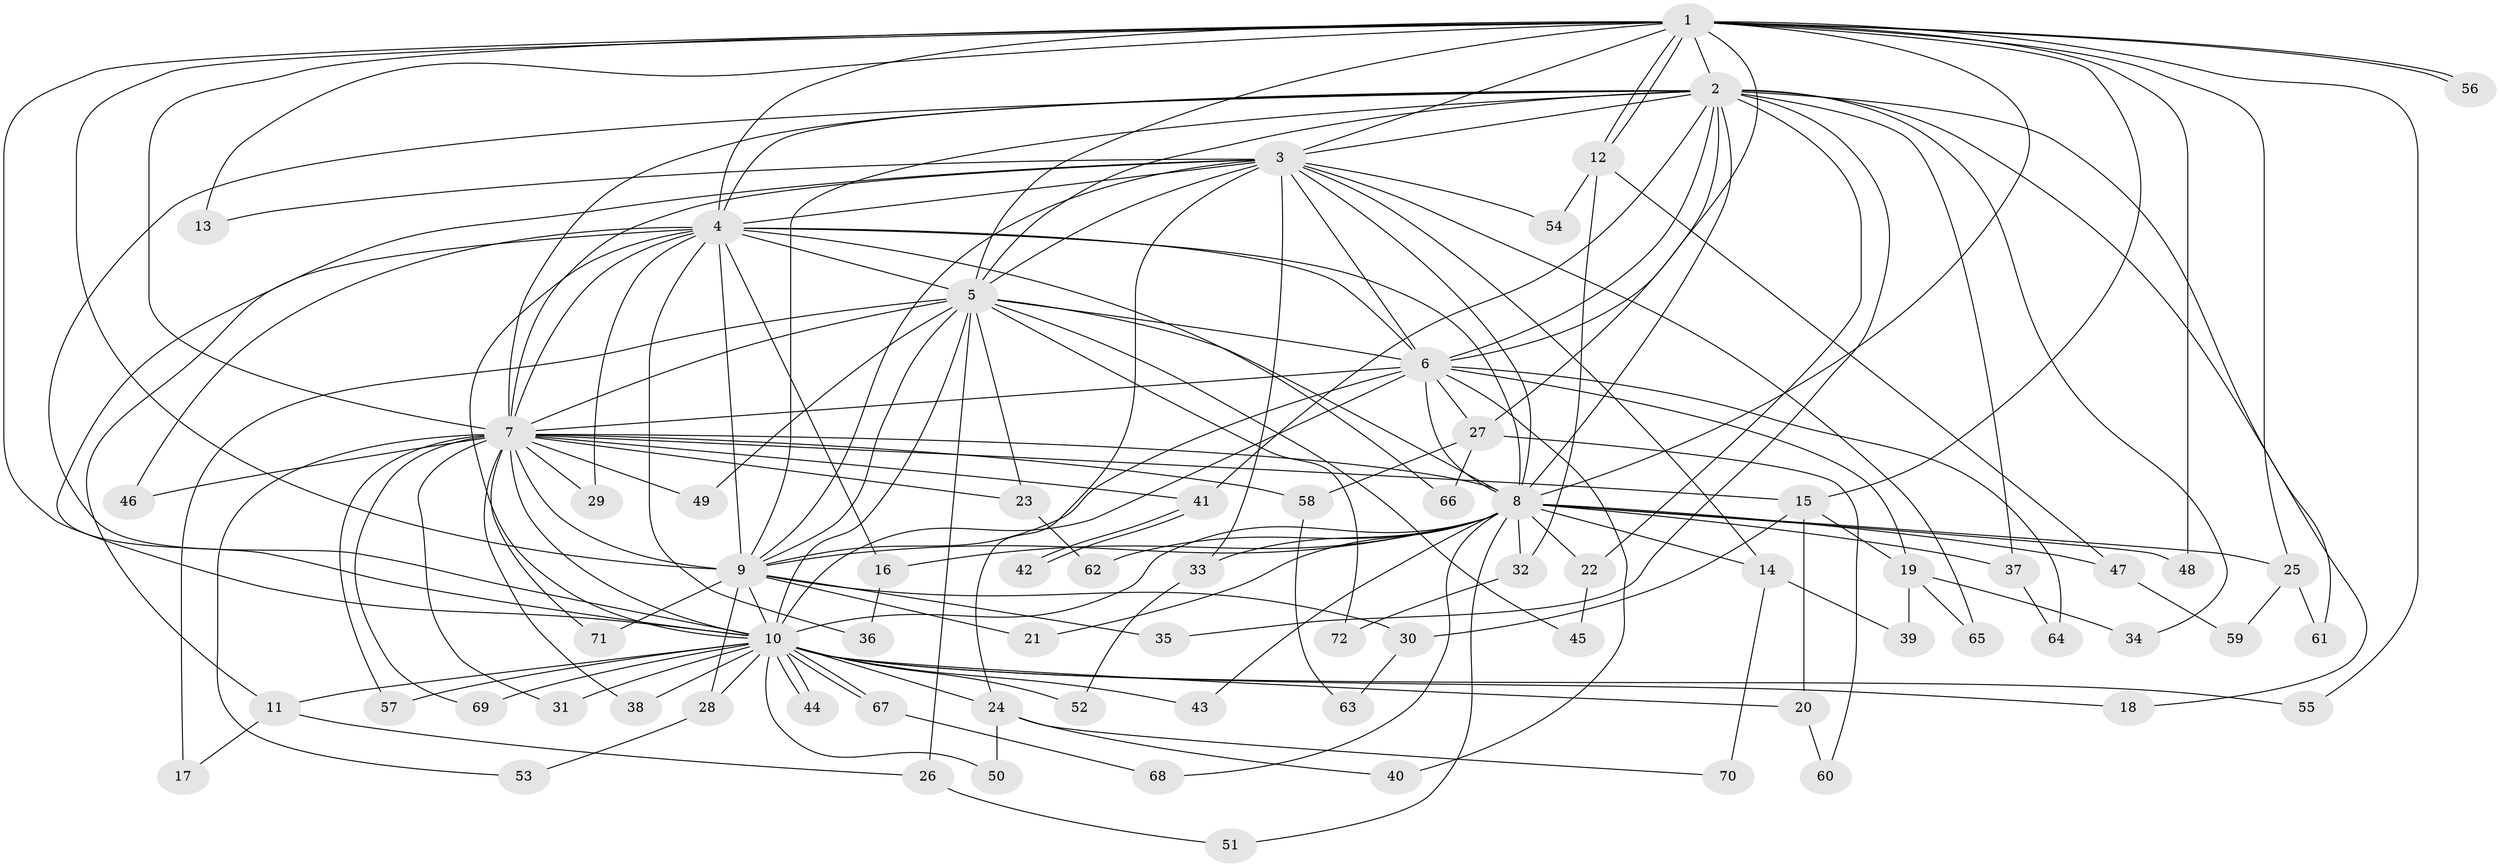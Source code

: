 // Generated by graph-tools (version 1.1) at 2025/10/02/27/25 16:10:59]
// undirected, 72 vertices, 169 edges
graph export_dot {
graph [start="1"]
  node [color=gray90,style=filled];
  1;
  2;
  3;
  4;
  5;
  6;
  7;
  8;
  9;
  10;
  11;
  12;
  13;
  14;
  15;
  16;
  17;
  18;
  19;
  20;
  21;
  22;
  23;
  24;
  25;
  26;
  27;
  28;
  29;
  30;
  31;
  32;
  33;
  34;
  35;
  36;
  37;
  38;
  39;
  40;
  41;
  42;
  43;
  44;
  45;
  46;
  47;
  48;
  49;
  50;
  51;
  52;
  53;
  54;
  55;
  56;
  57;
  58;
  59;
  60;
  61;
  62;
  63;
  64;
  65;
  66;
  67;
  68;
  69;
  70;
  71;
  72;
  1 -- 2;
  1 -- 3;
  1 -- 4;
  1 -- 5;
  1 -- 6;
  1 -- 7;
  1 -- 8;
  1 -- 9;
  1 -- 10;
  1 -- 12;
  1 -- 12;
  1 -- 13;
  1 -- 15;
  1 -- 25;
  1 -- 48;
  1 -- 55;
  1 -- 56;
  1 -- 56;
  2 -- 3;
  2 -- 4;
  2 -- 5;
  2 -- 6;
  2 -- 7;
  2 -- 8;
  2 -- 9;
  2 -- 10;
  2 -- 18;
  2 -- 22;
  2 -- 27;
  2 -- 34;
  2 -- 35;
  2 -- 37;
  2 -- 41;
  2 -- 61;
  3 -- 4;
  3 -- 5;
  3 -- 6;
  3 -- 7;
  3 -- 8;
  3 -- 9;
  3 -- 10;
  3 -- 13;
  3 -- 14;
  3 -- 24;
  3 -- 33;
  3 -- 54;
  3 -- 65;
  4 -- 5;
  4 -- 6;
  4 -- 7;
  4 -- 8;
  4 -- 9;
  4 -- 10;
  4 -- 11;
  4 -- 16;
  4 -- 29;
  4 -- 36;
  4 -- 46;
  4 -- 66;
  5 -- 6;
  5 -- 7;
  5 -- 8;
  5 -- 9;
  5 -- 10;
  5 -- 17;
  5 -- 23;
  5 -- 26;
  5 -- 45;
  5 -- 49;
  5 -- 72;
  6 -- 7;
  6 -- 8;
  6 -- 9;
  6 -- 10;
  6 -- 19;
  6 -- 27;
  6 -- 40;
  6 -- 64;
  7 -- 8;
  7 -- 9;
  7 -- 10;
  7 -- 15;
  7 -- 23;
  7 -- 29;
  7 -- 31;
  7 -- 38;
  7 -- 41;
  7 -- 46;
  7 -- 49;
  7 -- 53;
  7 -- 57;
  7 -- 58;
  7 -- 69;
  7 -- 71;
  8 -- 9;
  8 -- 10;
  8 -- 14;
  8 -- 16;
  8 -- 21;
  8 -- 22;
  8 -- 25;
  8 -- 32;
  8 -- 33;
  8 -- 37;
  8 -- 43;
  8 -- 47;
  8 -- 48;
  8 -- 51;
  8 -- 62;
  8 -- 68;
  9 -- 10;
  9 -- 21;
  9 -- 28;
  9 -- 30;
  9 -- 35;
  9 -- 71;
  10 -- 11;
  10 -- 18;
  10 -- 20;
  10 -- 24;
  10 -- 28;
  10 -- 31;
  10 -- 38;
  10 -- 43;
  10 -- 44;
  10 -- 44;
  10 -- 50;
  10 -- 52;
  10 -- 55;
  10 -- 57;
  10 -- 67;
  10 -- 67;
  10 -- 69;
  11 -- 17;
  11 -- 26;
  12 -- 32;
  12 -- 47;
  12 -- 54;
  14 -- 39;
  14 -- 70;
  15 -- 19;
  15 -- 20;
  15 -- 30;
  16 -- 36;
  19 -- 34;
  19 -- 39;
  19 -- 65;
  20 -- 60;
  22 -- 45;
  23 -- 62;
  24 -- 40;
  24 -- 50;
  24 -- 70;
  25 -- 59;
  25 -- 61;
  26 -- 51;
  27 -- 58;
  27 -- 60;
  27 -- 66;
  28 -- 53;
  30 -- 63;
  32 -- 72;
  33 -- 52;
  37 -- 64;
  41 -- 42;
  41 -- 42;
  47 -- 59;
  58 -- 63;
  67 -- 68;
}
